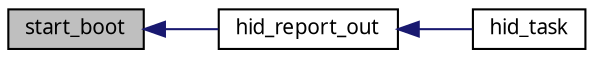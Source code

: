 digraph G
{
  edge [fontname="FreeSans.ttf",fontsize=10,labelfontname="FreeSans.ttf",labelfontsize=10];
  node [fontname="FreeSans.ttf",fontsize=10,shape=record];
  rankdir=LR;
  Node1 [label="start_boot",height=0.2,width=0.4,color="black", fillcolor="grey75", style="filled" fontcolor="black"];
  Node1 -> Node2 [dir=back,color="midnightblue",fontsize=10,style="solid",fontname="FreeSans.ttf"];
  Node2 [label="hid_report_out",height=0.2,width=0.4,color="black", fillcolor="white", style="filled",URL="$a00022.html#2a062c9d982244147cb70a78cfd0ce16"];
  Node2 -> Node3 [dir=back,color="midnightblue",fontsize=10,style="solid",fontname="FreeSans.ttf"];
  Node3 [label="hid_task",height=0.2,width=0.4,color="black", fillcolor="white", style="filled",URL="$a00022.html#c57bcc68fc125c830d087095a1fbcbc0"];
}
